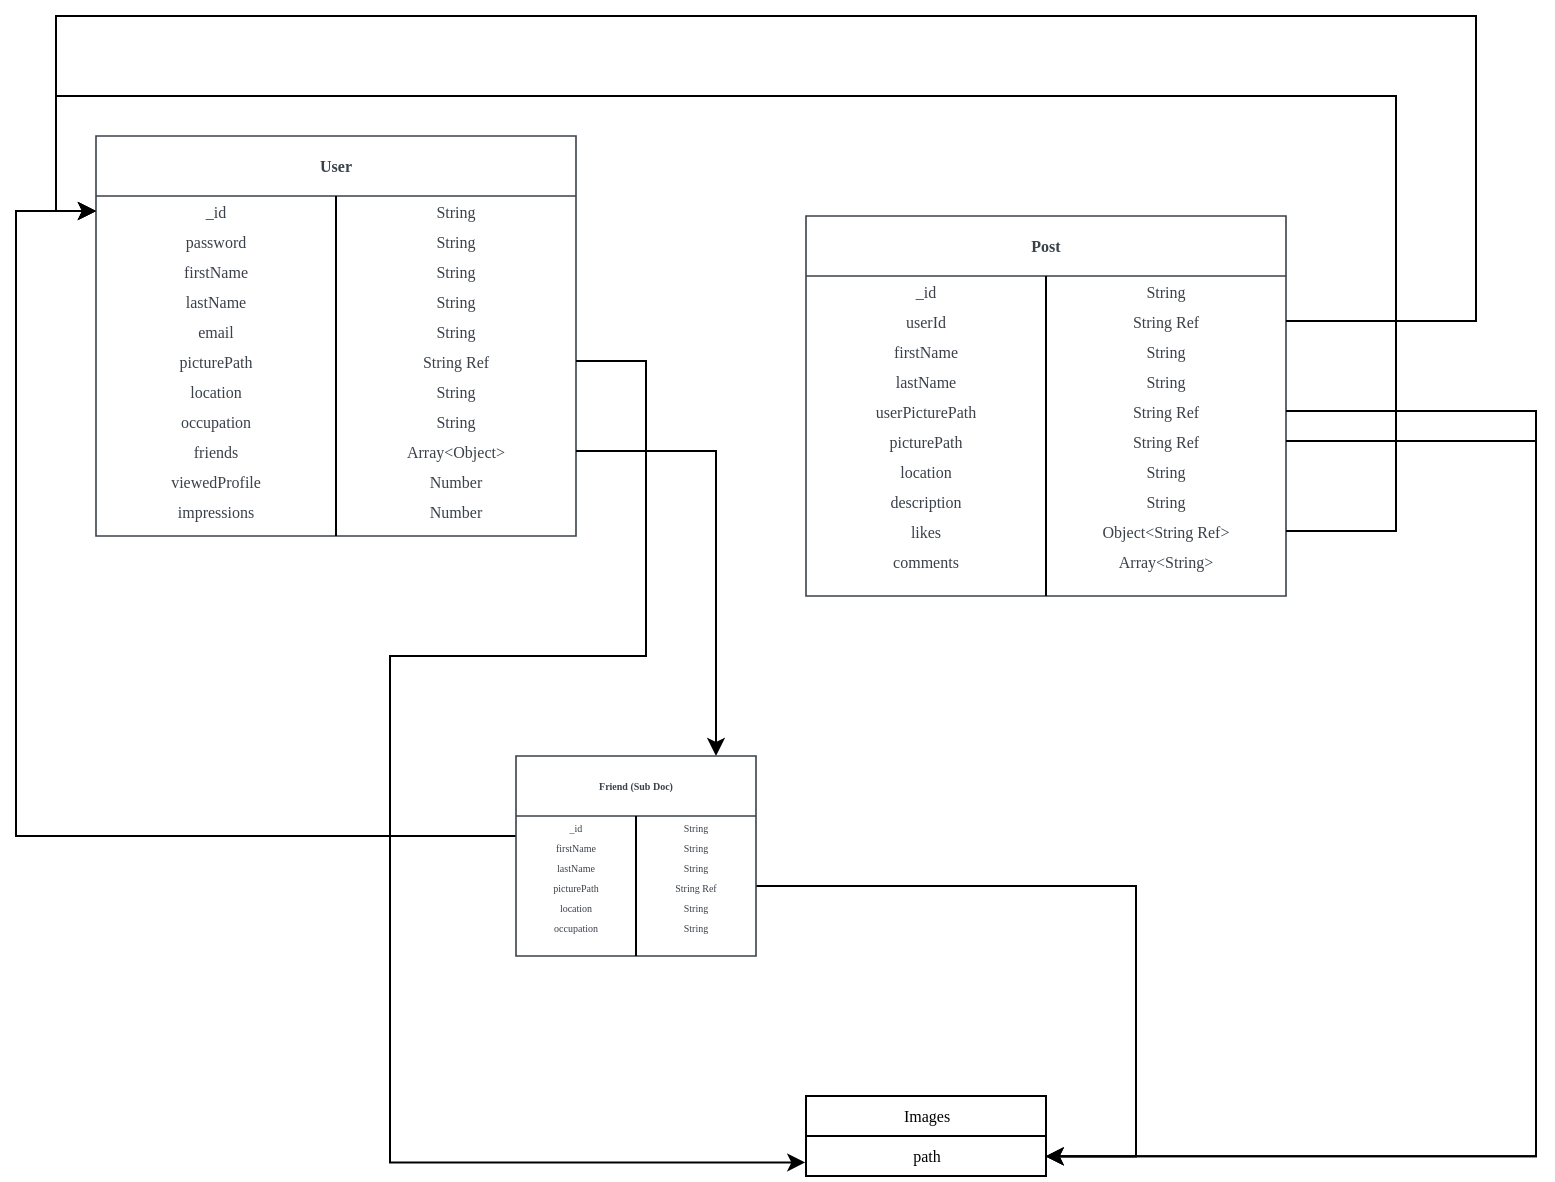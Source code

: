 <mxfile version="20.8.1" type="device"><diagram id="Fgi3SfvlSWUpCo6O0-Mm" name="Page-1"><mxGraphModel dx="535" dy="730" grid="0" gridSize="10" guides="1" tooltips="1" connect="1" arrows="1" fold="1" page="1" pageScale="1" pageWidth="850" pageHeight="1100" math="0" shadow="0"><root><mxCell id="0"/><mxCell id="1" parent="0"/><mxCell id="VmmBYvkrwj5a7X3baPyu-1" value="" style="fillColor=none;strokeColor=none;pointerEvents=0;fontStyle=0;html=1;whiteSpace=wrap;container=1;collapsible=0;childLayout=stackLayout;resizeParent=1;dropTarget=0;fontSize=8;spacing=0;strokeOpacity=100;rounded=1;absoluteArcSize=1;arcSize=9;strokeWidth=0.8;fontFamily=DM Mono;" parent="1" vertex="1"><mxGeometry x="80" y="80" width="240" height="200" as="geometry"/></mxCell><mxCell id="VmmBYvkrwj5a7X3baPyu-2" value="User" style="swimlane;html=1;whiteSpace=wrap;connectable=0;startSize=30;dropTarget=0;rounded=0;spacing=0;strokeColor=#3a414a;strokeOpacity=100;strokeWidth=0.8;container=1;pointerEvents=0;collapsible=0;recursiveResize=0;fontSize=8;fontColor=#3a414a;fontStyle=1;fontFamily=DM Mono;" parent="VmmBYvkrwj5a7X3baPyu-1" vertex="1"><mxGeometry width="240" height="200" as="geometry"/></mxCell><mxCell id="VmmBYvkrwj5a7X3baPyu-3" value="" style="fillColor=none;strokeColor=none;pointerEvents=0;fontStyle=0;html=1;whiteSpace=wrap;container=1;collapsible=0;childLayout=stackLayout;resizeParent=1;dropTarget=0;fontSize=8;spacing=0;strokeOpacity=100;rounded=1;absoluteArcSize=1;arcSize=9;strokeWidth=0.8;fontFamily=DM Mono;" parent="1" vertex="1"><mxGeometry x="435" y="120" width="240" height="190" as="geometry"/></mxCell><mxCell id="VmmBYvkrwj5a7X3baPyu-4" value="Post" style="swimlane;html=1;whiteSpace=wrap;connectable=0;startSize=30;dropTarget=0;rounded=0;spacing=0;strokeColor=#3a414a;strokeOpacity=100;strokeWidth=0.8;container=1;pointerEvents=0;collapsible=0;recursiveResize=0;fontSize=8;fontColor=#3a414a;fontStyle=1;fontFamily=DM Mono;" parent="VmmBYvkrwj5a7X3baPyu-3" vertex="1"><mxGeometry width="240" height="190" as="geometry"/></mxCell><UserObject label="_id" lucidchartObjectId="V2ZkhicDFbft" id="VmmBYvkrwj5a7X3baPyu-9"><mxCell style="html=1;overflow=block;blockSpacing=1;whiteSpace=wrap;fontSize=8;fontFamily=DM Mono;fontColor=#3a414a;spacing=3.8;strokeOpacity=0;fillOpacity=0;rounded=1;absoluteArcSize=1;arcSize=9;fillColor=#ffffff;strokeWidth=0.8;" parent="1" vertex="1"><mxGeometry x="80" y="110" width="120" height="15" as="geometry"/></mxCell></UserObject><UserObject label="password" lucidchartObjectId="r4ZkYzF23_9Y" id="VmmBYvkrwj5a7X3baPyu-10"><mxCell style="html=1;overflow=block;blockSpacing=1;whiteSpace=wrap;fontSize=8;fontFamily=DM Mono;fontColor=#3a414a;spacing=3.8;strokeOpacity=0;fillOpacity=0;rounded=1;absoluteArcSize=1;arcSize=9;fillColor=#ffffff;strokeWidth=0.8;" parent="1" vertex="1"><mxGeometry x="80" y="125" width="120" height="15" as="geometry"/></mxCell></UserObject><UserObject label="firstName" lucidchartObjectId="s4ZkXGIggOOo" id="VmmBYvkrwj5a7X3baPyu-11"><mxCell style="html=1;overflow=block;blockSpacing=1;whiteSpace=wrap;fontSize=8;fontFamily=DM Mono;fontColor=#3a414a;spacing=3.8;strokeOpacity=0;fillOpacity=0;rounded=1;absoluteArcSize=1;arcSize=9;fillColor=#ffffff;strokeWidth=0.8;" parent="1" vertex="1"><mxGeometry x="80" y="140" width="120" height="15" as="geometry"/></mxCell></UserObject><UserObject label="lastName" lucidchartObjectId="s4ZkJ2DsVOHQ" id="VmmBYvkrwj5a7X3baPyu-12"><mxCell style="html=1;overflow=block;blockSpacing=1;whiteSpace=wrap;fontSize=8;fontFamily=DM Mono;fontColor=#3a414a;spacing=3.8;strokeOpacity=0;fillOpacity=0;rounded=1;absoluteArcSize=1;arcSize=9;fillColor=#ffffff;strokeWidth=0.8;" parent="1" vertex="1"><mxGeometry x="80" y="155" width="120" height="15" as="geometry"/></mxCell></UserObject><UserObject label="email" lucidchartObjectId="e5ZkoyA.qWCl" id="VmmBYvkrwj5a7X3baPyu-13"><mxCell style="html=1;overflow=block;blockSpacing=1;whiteSpace=wrap;fontSize=8;fontFamily=DM Mono;fontColor=#3a414a;spacing=3.8;strokeOpacity=0;fillOpacity=0;rounded=1;absoluteArcSize=1;arcSize=9;fillColor=#ffffff;strokeWidth=0.8;" parent="1" vertex="1"><mxGeometry x="80" y="170" width="120" height="15" as="geometry"/></mxCell></UserObject><UserObject label="picturePath" lucidchartObjectId="f5ZkaM9miDuX" id="VmmBYvkrwj5a7X3baPyu-14"><mxCell style="html=1;overflow=block;blockSpacing=1;whiteSpace=wrap;fontSize=8;fontFamily=DM Mono;fontColor=#3a414a;spacing=3.8;strokeOpacity=0;fillOpacity=0;rounded=1;absoluteArcSize=1;arcSize=9;fillColor=#ffffff;strokeWidth=0.8;" parent="1" vertex="1"><mxGeometry x="80" y="185" width="120" height="15" as="geometry"/></mxCell></UserObject><UserObject label="occupation" lucidchartObjectId="i5ZkkRFxevMD" id="VmmBYvkrwj5a7X3baPyu-15"><mxCell style="html=1;overflow=block;blockSpacing=1;whiteSpace=wrap;fontSize=8;fontFamily=DM Mono;fontColor=#3a414a;spacing=3.8;strokeOpacity=0;fillOpacity=0;rounded=1;absoluteArcSize=1;arcSize=9;fillColor=#ffffff;strokeWidth=0.8;" parent="1" vertex="1"><mxGeometry x="80" y="215" width="120" height="15" as="geometry"/></mxCell></UserObject><UserObject label="friends" lucidchartObjectId="i5Zk_z2~M1-7" id="VmmBYvkrwj5a7X3baPyu-16"><mxCell style="html=1;overflow=block;blockSpacing=1;whiteSpace=wrap;fontSize=8;fontFamily=DM Mono;fontColor=#3a414a;spacing=3.8;strokeOpacity=0;fillOpacity=0;rounded=1;absoluteArcSize=1;arcSize=9;fillColor=#ffffff;strokeWidth=0.8;" parent="1" vertex="1"><mxGeometry x="80" y="230" width="120" height="15" as="geometry"/></mxCell></UserObject><UserObject label="viewedProfile" lucidchartObjectId="i5ZkWScBqx~-" id="VmmBYvkrwj5a7X3baPyu-17"><mxCell style="html=1;overflow=block;blockSpacing=1;whiteSpace=wrap;fontSize=8;fontFamily=DM Mono;fontColor=#3a414a;spacing=3.8;strokeOpacity=0;fillOpacity=0;rounded=1;absoluteArcSize=1;arcSize=9;fillColor=#ffffff;strokeWidth=0.8;" parent="1" vertex="1"><mxGeometry x="80" y="245" width="120" height="15" as="geometry"/></mxCell></UserObject><UserObject label="impressions" lucidchartObjectId="j5ZkHOs7y5lj" id="VmmBYvkrwj5a7X3baPyu-18"><mxCell style="html=1;overflow=block;blockSpacing=1;whiteSpace=wrap;fontSize=8;fontFamily=DM Mono;fontColor=#3a414a;spacing=3.8;strokeOpacity=0;fillOpacity=0;rounded=1;absoluteArcSize=1;arcSize=9;fillColor=#ffffff;strokeWidth=0.8;" parent="1" vertex="1"><mxGeometry x="80" y="260" width="120" height="15" as="geometry"/></mxCell></UserObject><UserObject label="location" lucidchartObjectId="y6ZkX9WYjP5g" id="VmmBYvkrwj5a7X3baPyu-19"><mxCell style="html=1;overflow=block;blockSpacing=1;whiteSpace=wrap;fontSize=8;fontFamily=DM Mono;fontColor=#3a414a;spacing=3.8;strokeOpacity=0;fillOpacity=0;rounded=1;absoluteArcSize=1;arcSize=9;fillColor=#ffffff;strokeWidth=0.8;" parent="1" vertex="1"><mxGeometry x="80" y="200" width="120" height="15" as="geometry"/></mxCell></UserObject><UserObject label="String" lucidchartObjectId="f8Zk~UUUzPP4" id="VmmBYvkrwj5a7X3baPyu-20"><mxCell style="html=1;overflow=block;blockSpacing=1;whiteSpace=wrap;fontSize=8;fontFamily=DM Mono;fontColor=#3a414a;spacing=3.8;strokeOpacity=0;fillOpacity=0;rounded=1;absoluteArcSize=1;arcSize=9;fillColor=#ffffff;strokeWidth=0.8;" parent="1" vertex="1"><mxGeometry x="200" y="110" width="120" height="15" as="geometry"/></mxCell></UserObject><UserObject label="String" lucidchartObjectId="m8ZknL3ftqFm" id="VmmBYvkrwj5a7X3baPyu-21"><mxCell style="html=1;overflow=block;blockSpacing=1;whiteSpace=wrap;fontSize=8;fontFamily=DM Mono;fontColor=#3a414a;spacing=3.8;strokeOpacity=0;fillOpacity=0;rounded=1;absoluteArcSize=1;arcSize=9;fillColor=#ffffff;strokeWidth=0.8;" parent="1" vertex="1"><mxGeometry x="200" y="125" width="120" height="15" as="geometry"/></mxCell></UserObject><UserObject label="String" lucidchartObjectId="m8ZknIZWw_H." id="VmmBYvkrwj5a7X3baPyu-22"><mxCell style="html=1;overflow=block;blockSpacing=1;whiteSpace=wrap;fontSize=8;fontFamily=DM Mono;fontColor=#3a414a;spacing=3.8;strokeOpacity=0;fillOpacity=0;rounded=1;absoluteArcSize=1;arcSize=9;fillColor=#ffffff;strokeWidth=0.8;" parent="1" vertex="1"><mxGeometry x="200" y="140" width="120" height="15" as="geometry"/></mxCell></UserObject><UserObject label="String" lucidchartObjectId="m8ZkPkhSwlxl" id="VmmBYvkrwj5a7X3baPyu-23"><mxCell style="html=1;overflow=block;blockSpacing=1;whiteSpace=wrap;fontSize=8;fontFamily=DM Mono;fontColor=#3a414a;spacing=3.8;strokeOpacity=0;fillOpacity=0;rounded=1;absoluteArcSize=1;arcSize=9;fillColor=#ffffff;strokeWidth=0.8;" parent="1" vertex="1"><mxGeometry x="200" y="155" width="120" height="15" as="geometry"/></mxCell></UserObject><UserObject label="String" lucidchartObjectId="n8ZkyoBB1Mj5" id="VmmBYvkrwj5a7X3baPyu-24"><mxCell style="html=1;overflow=block;blockSpacing=1;whiteSpace=wrap;fontSize=8;fontFamily=DM Mono;fontColor=#3a414a;spacing=3.8;strokeOpacity=0;fillOpacity=0;rounded=1;absoluteArcSize=1;arcSize=9;fillColor=#ffffff;strokeWidth=0.8;" parent="1" vertex="1"><mxGeometry x="200" y="170" width="120" height="15" as="geometry"/></mxCell></UserObject><mxCell id="YatpBzQTYiP6Gx28PcfY-1" style="edgeStyle=orthogonalEdgeStyle;rounded=0;orthogonalLoop=1;jettySize=auto;html=1;entryX=-0.003;entryY=0.661;entryDx=0;entryDy=0;entryPerimeter=0;" edge="1" parent="1" source="VmmBYvkrwj5a7X3baPyu-25" target="VmmBYvkrwj5a7X3baPyu-77"><mxGeometry relative="1" as="geometry"><Array as="points"><mxPoint x="355" y="193"/><mxPoint x="355" y="340"/><mxPoint x="227" y="340"/><mxPoint x="227" y="593"/></Array></mxGeometry></mxCell><UserObject label="String Ref" lucidchartObjectId="p8Zk88br6zSf" id="VmmBYvkrwj5a7X3baPyu-25"><mxCell style="html=1;overflow=block;blockSpacing=1;whiteSpace=wrap;fontSize=8;fontFamily=DM Mono;fontColor=#3a414a;spacing=3.8;strokeOpacity=0;fillOpacity=0;rounded=1;absoluteArcSize=1;arcSize=9;fillColor=#ffffff;strokeWidth=0.8;" parent="1" vertex="1"><mxGeometry x="200" y="185" width="120" height="15" as="geometry"/></mxCell></UserObject><UserObject label="String" lucidchartObjectId="x8Zk1vmsVt1K" id="VmmBYvkrwj5a7X3baPyu-26"><mxCell style="html=1;overflow=block;blockSpacing=1;whiteSpace=wrap;fontSize=8;fontFamily=DM Mono;fontColor=#3a414a;spacing=3.8;strokeOpacity=0;fillOpacity=0;rounded=1;absoluteArcSize=1;arcSize=9;fillColor=#ffffff;strokeWidth=0.8;" parent="1" vertex="1"><mxGeometry x="200" y="200" width="120" height="15" as="geometry"/></mxCell></UserObject><UserObject label="String" lucidchartObjectId="y8ZkAQKtLNk9" id="VmmBYvkrwj5a7X3baPyu-27"><mxCell style="html=1;overflow=block;blockSpacing=1;whiteSpace=wrap;fontSize=8;fontFamily=DM Mono;fontColor=#3a414a;spacing=3.8;strokeOpacity=0;fillOpacity=0;rounded=1;absoluteArcSize=1;arcSize=9;fillColor=#ffffff;strokeWidth=0.8;" parent="1" vertex="1"><mxGeometry x="200" y="215" width="120" height="15" as="geometry"/></mxCell></UserObject><mxCell id="VmmBYvkrwj5a7X3baPyu-85" style="edgeStyle=orthogonalEdgeStyle;rounded=0;orthogonalLoop=1;jettySize=auto;html=1;fontFamily=DM Mono;fontSize=8;" parent="1" source="VmmBYvkrwj5a7X3baPyu-28" edge="1"><mxGeometry relative="1" as="geometry"><mxPoint x="390" y="390" as="targetPoint"/><Array as="points"><mxPoint x="390" y="238"/><mxPoint x="390" y="390"/></Array></mxGeometry></mxCell><UserObject label="Array&amp;lt;Object&amp;gt;" lucidchartObjectId="C8ZkOJ2fwGew" id="VmmBYvkrwj5a7X3baPyu-28"><mxCell style="html=1;overflow=block;blockSpacing=1;whiteSpace=wrap;fontSize=8;fontFamily=DM Mono;fontColor=#3a414a;spacing=3.8;strokeOpacity=0;fillOpacity=0;rounded=1;absoluteArcSize=1;arcSize=9;fillColor=#ffffff;strokeWidth=0.8;" parent="1" vertex="1"><mxGeometry x="200" y="230" width="120" height="15" as="geometry"/></mxCell></UserObject><UserObject label="Number" lucidchartObjectId="L8Zk8vGrRbep" id="VmmBYvkrwj5a7X3baPyu-29"><mxCell style="html=1;overflow=block;blockSpacing=1;whiteSpace=wrap;fontSize=8;fontFamily=DM Mono;fontColor=#3a414a;spacing=3.8;strokeOpacity=0;fillOpacity=0;rounded=1;absoluteArcSize=1;arcSize=9;fillColor=#ffffff;strokeWidth=0.8;" parent="1" vertex="1"><mxGeometry x="200" y="245" width="120" height="15" as="geometry"/></mxCell></UserObject><UserObject label="Number" lucidchartObjectId="N8ZkOjWaaQdH" id="VmmBYvkrwj5a7X3baPyu-30"><mxCell style="html=1;overflow=block;blockSpacing=1;whiteSpace=wrap;fontSize=8;fontFamily=DM Mono;fontColor=#3a414a;spacing=3.8;strokeOpacity=0;fillOpacity=0;rounded=1;absoluteArcSize=1;arcSize=9;fillColor=#ffffff;strokeWidth=0.8;" parent="1" vertex="1"><mxGeometry x="200" y="260" width="120" height="15" as="geometry"/></mxCell></UserObject><UserObject label="_id" lucidchartObjectId="_9ZkN1saBAgQ" id="VmmBYvkrwj5a7X3baPyu-32"><mxCell style="html=1;overflow=block;blockSpacing=1;whiteSpace=wrap;fontSize=8;fontFamily=DM Mono;fontColor=#3a414a;spacing=3.8;strokeOpacity=0;fillOpacity=0;rounded=1;absoluteArcSize=1;arcSize=9;fillColor=#ffffff;strokeWidth=0.8;" parent="1" vertex="1"><mxGeometry x="435" y="150" width="120" height="15" as="geometry"/></mxCell></UserObject><UserObject label="userId" lucidchartObjectId="_9Zk3p2dYevh" id="VmmBYvkrwj5a7X3baPyu-33"><mxCell style="html=1;overflow=block;blockSpacing=1;whiteSpace=wrap;fontSize=8;fontFamily=DM Mono;fontColor=#3a414a;spacing=3.8;strokeOpacity=0;fillOpacity=0;rounded=1;absoluteArcSize=1;arcSize=9;fillColor=#ffffff;strokeWidth=0.8;" parent="1" vertex="1"><mxGeometry x="435" y="165" width="120" height="15" as="geometry"/></mxCell></UserObject><UserObject label="firstName" lucidchartObjectId="_9Zktw0KCZzs" id="VmmBYvkrwj5a7X3baPyu-34"><mxCell style="html=1;overflow=block;blockSpacing=1;whiteSpace=wrap;fontSize=8;fontFamily=DM Mono;fontColor=#3a414a;spacing=3.8;strokeOpacity=0;fillOpacity=0;rounded=1;absoluteArcSize=1;arcSize=9;fillColor=#ffffff;strokeWidth=0.8;" parent="1" vertex="1"><mxGeometry x="435" y="180" width="120" height="15" as="geometry"/></mxCell></UserObject><UserObject label="lastName" lucidchartObjectId="_9Zkq_kNdlG0" id="VmmBYvkrwj5a7X3baPyu-35"><mxCell style="html=1;overflow=block;blockSpacing=1;whiteSpace=wrap;fontSize=8;fontFamily=DM Mono;fontColor=#3a414a;spacing=3.8;strokeOpacity=0;fillOpacity=0;rounded=1;absoluteArcSize=1;arcSize=9;fillColor=#ffffff;strokeWidth=0.8;" parent="1" vertex="1"><mxGeometry x="435" y="195" width="120" height="15" as="geometry"/></mxCell></UserObject><UserObject label="userPicturePath" lucidchartObjectId="_9ZkwgB7lXWT" id="VmmBYvkrwj5a7X3baPyu-36"><mxCell style="html=1;overflow=block;blockSpacing=1;whiteSpace=wrap;fontSize=8;fontFamily=DM Mono;fontColor=#3a414a;spacing=3.8;strokeOpacity=0;fillOpacity=0;rounded=1;absoluteArcSize=1;arcSize=9;fillColor=#ffffff;strokeWidth=0.8;" parent="1" vertex="1"><mxGeometry x="435" y="210" width="120" height="15" as="geometry"/></mxCell></UserObject><UserObject label="picturePath" lucidchartObjectId="_9ZkCWmVMY0F" id="VmmBYvkrwj5a7X3baPyu-37"><mxCell style="html=1;overflow=block;blockSpacing=1;whiteSpace=wrap;fontSize=8;fontFamily=DM Mono;fontColor=#3a414a;spacing=3.8;strokeOpacity=0;fillOpacity=0;rounded=1;absoluteArcSize=1;arcSize=9;fillColor=#ffffff;strokeWidth=0.8;" parent="1" vertex="1"><mxGeometry x="435" y="225" width="120" height="15" as="geometry"/></mxCell></UserObject><UserObject label="description" lucidchartObjectId="_9ZkfHXQo_S~" id="VmmBYvkrwj5a7X3baPyu-38"><mxCell style="html=1;overflow=block;blockSpacing=1;whiteSpace=wrap;fontSize=8;fontFamily=DM Mono;fontColor=#3a414a;spacing=3.8;strokeOpacity=0;fillOpacity=0;rounded=1;absoluteArcSize=1;arcSize=9;fillColor=#ffffff;strokeWidth=0.8;" parent="1" vertex="1"><mxGeometry x="435" y="255" width="120" height="15" as="geometry"/></mxCell></UserObject><UserObject label="likes" lucidchartObjectId="_9Zk7hK7rInb" id="VmmBYvkrwj5a7X3baPyu-39"><mxCell style="html=1;overflow=block;blockSpacing=1;whiteSpace=wrap;fontSize=8;fontFamily=DM Mono;fontColor=#3a414a;spacing=3.8;strokeOpacity=0;fillOpacity=0;rounded=1;absoluteArcSize=1;arcSize=9;fillColor=#ffffff;strokeWidth=0.8;" parent="1" vertex="1"><mxGeometry x="435" y="270" width="120" height="15" as="geometry"/></mxCell></UserObject><UserObject label="comments" lucidchartObjectId="_9ZkKHS4KZZS" id="VmmBYvkrwj5a7X3baPyu-40"><mxCell style="html=1;overflow=block;blockSpacing=1;whiteSpace=wrap;fontSize=8;fontFamily=DM Mono;fontColor=#3a414a;spacing=3.8;strokeOpacity=0;fillOpacity=0;rounded=1;absoluteArcSize=1;arcSize=9;fillColor=#ffffff;strokeWidth=0.8;" parent="1" vertex="1"><mxGeometry x="435" y="285" width="120" height="15" as="geometry"/></mxCell></UserObject><UserObject label="location" lucidchartObjectId="_9ZktPMf0wP_" id="VmmBYvkrwj5a7X3baPyu-41"><mxCell style="html=1;overflow=block;blockSpacing=1;whiteSpace=wrap;fontSize=8;fontFamily=DM Mono;fontColor=#3a414a;spacing=3.8;strokeOpacity=0;fillOpacity=0;rounded=1;absoluteArcSize=1;arcSize=9;fillColor=#ffffff;strokeWidth=0.8;" parent="1" vertex="1"><mxGeometry x="435" y="240" width="120" height="15" as="geometry"/></mxCell></UserObject><UserObject label="String" lucidchartObjectId="_9ZkUhtBd-XS" id="VmmBYvkrwj5a7X3baPyu-42"><mxCell style="html=1;overflow=block;blockSpacing=1;whiteSpace=wrap;fontSize=8;fontFamily=DM Mono;fontColor=#3a414a;spacing=3.8;strokeOpacity=0;fillOpacity=0;rounded=1;absoluteArcSize=1;arcSize=9;fillColor=#ffffff;strokeWidth=0.8;" parent="1" vertex="1"><mxGeometry x="555" y="150" width="120" height="15" as="geometry"/></mxCell></UserObject><mxCell id="VmmBYvkrwj5a7X3baPyu-83" style="edgeStyle=orthogonalEdgeStyle;rounded=0;orthogonalLoop=1;jettySize=auto;html=1;fontFamily=DM Mono;fontSize=8;entryX=0;entryY=0.5;entryDx=0;entryDy=0;" parent="1" source="VmmBYvkrwj5a7X3baPyu-43" target="VmmBYvkrwj5a7X3baPyu-9" edge="1"><mxGeometry relative="1" as="geometry"><mxPoint x="80" y="110" as="targetPoint"/><Array as="points"><mxPoint x="770" y="173"/><mxPoint x="770" y="20"/><mxPoint x="60" y="20"/><mxPoint x="60" y="118"/></Array></mxGeometry></mxCell><UserObject label="String Ref" lucidchartObjectId="_9ZkVOCcUpEZ" id="VmmBYvkrwj5a7X3baPyu-43"><mxCell style="html=1;overflow=block;blockSpacing=1;whiteSpace=wrap;fontSize=8;fontFamily=DM Mono;fontColor=#3a414a;spacing=3.8;strokeOpacity=0;fillOpacity=0;rounded=1;absoluteArcSize=1;arcSize=9;fillColor=#ffffff;strokeWidth=0.8;" parent="1" vertex="1"><mxGeometry x="555" y="165" width="120" height="15" as="geometry"/></mxCell></UserObject><UserObject label="String" lucidchartObjectId="_9Zk48Y4YohT" id="VmmBYvkrwj5a7X3baPyu-44"><mxCell style="html=1;overflow=block;blockSpacing=1;whiteSpace=wrap;fontSize=8;fontFamily=DM Mono;fontColor=#3a414a;spacing=3.8;strokeOpacity=0;fillOpacity=0;rounded=1;absoluteArcSize=1;arcSize=9;fillColor=#ffffff;strokeWidth=0.8;" parent="1" vertex="1"><mxGeometry x="555" y="180" width="120" height="15" as="geometry"/></mxCell></UserObject><UserObject label="String" lucidchartObjectId="_9ZkkY5FHk15" id="VmmBYvkrwj5a7X3baPyu-45"><mxCell style="html=1;overflow=block;blockSpacing=1;whiteSpace=wrap;fontSize=8;fontFamily=DM Mono;fontColor=#3a414a;spacing=3.8;strokeOpacity=0;fillOpacity=0;rounded=1;absoluteArcSize=1;arcSize=9;fillColor=#ffffff;strokeWidth=0.8;" parent="1" vertex="1"><mxGeometry x="555" y="195" width="120" height="15" as="geometry"/></mxCell></UserObject><mxCell id="VmmBYvkrwj5a7X3baPyu-80" style="edgeStyle=orthogonalEdgeStyle;rounded=0;orthogonalLoop=1;jettySize=auto;html=1;fontFamily=DM Mono;fontSize=8;entryX=0.998;entryY=0.507;entryDx=0;entryDy=0;entryPerimeter=0;" parent="1" source="VmmBYvkrwj5a7X3baPyu-46" target="VmmBYvkrwj5a7X3baPyu-77" edge="1"><mxGeometry relative="1" as="geometry"><mxPoint x="510" y="590" as="targetPoint"/><Array as="points"><mxPoint x="800" y="218"/><mxPoint x="800" y="590"/></Array></mxGeometry></mxCell><UserObject label="String Ref" lucidchartObjectId="_9ZkHFq_xfAb" id="VmmBYvkrwj5a7X3baPyu-46"><mxCell style="html=1;overflow=block;blockSpacing=1;whiteSpace=wrap;fontSize=8;fontFamily=DM Mono;fontColor=#3a414a;spacing=3.8;strokeOpacity=0;fillOpacity=0;rounded=1;absoluteArcSize=1;arcSize=9;fillColor=#ffffff;strokeWidth=0.8;" parent="1" vertex="1"><mxGeometry x="555" y="210" width="120" height="15" as="geometry"/></mxCell></UserObject><mxCell id="VmmBYvkrwj5a7X3baPyu-79" style="edgeStyle=orthogonalEdgeStyle;rounded=0;orthogonalLoop=1;jettySize=auto;html=1;entryX=0.998;entryY=0.507;entryDx=0;entryDy=0;entryPerimeter=0;fontFamily=DM Mono;fontSize=8;" parent="1" source="VmmBYvkrwj5a7X3baPyu-47" target="VmmBYvkrwj5a7X3baPyu-77" edge="1"><mxGeometry relative="1" as="geometry"><Array as="points"><mxPoint x="800" y="233"/><mxPoint x="800" y="590"/></Array></mxGeometry></mxCell><UserObject label="String Ref" lucidchartObjectId="_9Zk3XdZGbZo" id="VmmBYvkrwj5a7X3baPyu-47"><mxCell style="html=1;overflow=block;blockSpacing=1;whiteSpace=wrap;fontSize=8;fontFamily=DM Mono;fontColor=#3a414a;spacing=3.8;strokeOpacity=0;fillOpacity=0;rounded=1;absoluteArcSize=1;arcSize=9;fillColor=#ffffff;strokeWidth=0.8;" parent="1" vertex="1"><mxGeometry x="555" y="225" width="120" height="15" as="geometry"/></mxCell></UserObject><UserObject label="String" lucidchartObjectId="_9ZkHjeXj_J." id="VmmBYvkrwj5a7X3baPyu-48"><mxCell style="html=1;overflow=block;blockSpacing=1;whiteSpace=wrap;fontSize=8;fontFamily=DM Mono;fontColor=#3a414a;spacing=3.8;strokeOpacity=0;fillOpacity=0;rounded=1;absoluteArcSize=1;arcSize=9;fillColor=#ffffff;strokeWidth=0.8;" parent="1" vertex="1"><mxGeometry x="555" y="240" width="120" height="15" as="geometry"/></mxCell></UserObject><UserObject label="String" lucidchartObjectId="_9Zk5RWfG.q2" id="VmmBYvkrwj5a7X3baPyu-49"><mxCell style="html=1;overflow=block;blockSpacing=1;whiteSpace=wrap;fontSize=8;fontFamily=DM Mono;fontColor=#3a414a;spacing=3.8;strokeOpacity=0;fillOpacity=0;rounded=1;absoluteArcSize=1;arcSize=9;fillColor=#ffffff;strokeWidth=0.8;" parent="1" vertex="1"><mxGeometry x="555" y="255" width="120" height="15" as="geometry"/></mxCell></UserObject><mxCell id="VmmBYvkrwj5a7X3baPyu-84" style="edgeStyle=orthogonalEdgeStyle;rounded=0;orthogonalLoop=1;jettySize=auto;html=1;entryX=0;entryY=0.5;entryDx=0;entryDy=0;fontFamily=DM Mono;fontSize=8;" parent="1" source="VmmBYvkrwj5a7X3baPyu-50" target="VmmBYvkrwj5a7X3baPyu-9" edge="1"><mxGeometry relative="1" as="geometry"><Array as="points"><mxPoint x="730" y="278"/><mxPoint x="730" y="60"/><mxPoint x="60" y="60"/><mxPoint x="60" y="118"/></Array></mxGeometry></mxCell><UserObject label="Object&amp;lt;String Ref&amp;gt;" lucidchartObjectId="_9ZkG.AxvGpB" id="VmmBYvkrwj5a7X3baPyu-50"><mxCell style="html=1;overflow=block;blockSpacing=1;whiteSpace=wrap;fontSize=8;fontFamily=DM Mono;fontColor=#3a414a;spacing=3.8;strokeOpacity=0;fillOpacity=0;rounded=1;absoluteArcSize=1;arcSize=9;fillColor=#ffffff;strokeWidth=0.8;" parent="1" vertex="1"><mxGeometry x="555" y="270" width="120" height="15" as="geometry"/></mxCell></UserObject><UserObject label="Array&amp;lt;String&amp;gt;" lucidchartObjectId="_9ZkeD46no63" id="VmmBYvkrwj5a7X3baPyu-51"><mxCell style="html=1;overflow=block;blockSpacing=1;whiteSpace=wrap;fontSize=8;fontFamily=DM Mono;fontColor=#3a414a;spacing=3.8;strokeOpacity=0;fillOpacity=0;rounded=1;absoluteArcSize=1;arcSize=9;fillColor=#ffffff;strokeWidth=0.8;" parent="1" vertex="1"><mxGeometry x="555" y="285" width="120" height="15" as="geometry"/></mxCell></UserObject><mxCell id="VmmBYvkrwj5a7X3baPyu-82" style="edgeStyle=orthogonalEdgeStyle;rounded=0;orthogonalLoop=1;jettySize=auto;html=1;entryX=0;entryY=0.5;entryDx=0;entryDy=0;fontFamily=DM Mono;fontSize=8;" parent="1" source="VmmBYvkrwj5a7X3baPyu-53" target="VmmBYvkrwj5a7X3baPyu-9" edge="1"><mxGeometry relative="1" as="geometry"><Array as="points"><mxPoint x="40" y="430"/><mxPoint x="40" y="118"/></Array></mxGeometry></mxCell><UserObject label="_id" lucidchartObjectId="T~Zk8VyMWdBd" id="VmmBYvkrwj5a7X3baPyu-53"><mxCell style="html=1;overflow=block;blockSpacing=1;whiteSpace=wrap;fontSize=5;fontFamily=DM Mono;fontColor=#3a414a;spacing=3.8;strokeOpacity=0;fillOpacity=0;rounded=1;absoluteArcSize=1;arcSize=9;fillColor=#ffffff;strokeWidth=0.8;" parent="1" vertex="1"><mxGeometry x="290" y="420" width="60" height="10" as="geometry"/></mxCell></UserObject><UserObject label="firstName" lucidchartObjectId="T~ZkqPPaENA_" id="VmmBYvkrwj5a7X3baPyu-54"><mxCell style="html=1;overflow=block;blockSpacing=1;whiteSpace=wrap;fontSize=5;fontFamily=DM Mono;fontColor=#3a414a;spacing=3.8;strokeOpacity=0;fillOpacity=0;rounded=1;absoluteArcSize=1;arcSize=9;fillColor=#ffffff;strokeWidth=0.8;" parent="1" vertex="1"><mxGeometry x="290" y="430" width="60" height="10" as="geometry"/></mxCell></UserObject><UserObject label="lastName" lucidchartObjectId="T~Zkfqys70VH" id="VmmBYvkrwj5a7X3baPyu-55"><mxCell style="html=1;overflow=block;blockSpacing=1;whiteSpace=wrap;fontSize=5;fontFamily=DM Mono;fontColor=#3a414a;spacing=3.8;strokeOpacity=0;fillOpacity=0;rounded=1;absoluteArcSize=1;arcSize=9;fillColor=#ffffff;strokeWidth=0.8;" parent="1" vertex="1"><mxGeometry x="290" y="440" width="60" height="10" as="geometry"/></mxCell></UserObject><UserObject label="picturePath" lucidchartObjectId="T~Zk6IKc~KRt" id="VmmBYvkrwj5a7X3baPyu-56"><mxCell style="html=1;overflow=block;blockSpacing=1;whiteSpace=wrap;fontSize=5;fontFamily=DM Mono;fontColor=#3a414a;spacing=3.8;strokeOpacity=0;fillOpacity=0;rounded=1;absoluteArcSize=1;arcSize=9;fillColor=#ffffff;strokeWidth=0.8;" parent="1" vertex="1"><mxGeometry x="290" y="450" width="60" height="10" as="geometry"/></mxCell></UserObject><UserObject label="location" lucidchartObjectId="3a0ks1Qc_8as" id="VmmBYvkrwj5a7X3baPyu-58"><mxCell style="html=1;overflow=block;blockSpacing=1;whiteSpace=wrap;fontSize=5;fontFamily=DM Mono;fontColor=#3a414a;spacing=3.8;strokeOpacity=0;fillOpacity=0;rounded=1;absoluteArcSize=1;arcSize=9;fillColor=#ffffff;strokeWidth=0.8;" parent="1" vertex="1"><mxGeometry x="290" y="460" width="60" height="10" as="geometry"/></mxCell></UserObject><UserObject label="occupation" lucidchartObjectId="8a0k7NDhrTo1" id="VmmBYvkrwj5a7X3baPyu-59"><mxCell style="html=1;overflow=block;blockSpacing=1;whiteSpace=wrap;fontSize=5;fontFamily=DM Mono;fontColor=#3a414a;spacing=3.8;strokeOpacity=0;fillOpacity=0;rounded=1;absoluteArcSize=1;arcSize=9;fillColor=#ffffff;strokeWidth=0.8;" parent="1" vertex="1"><mxGeometry x="290" y="470" width="60" height="10" as="geometry"/></mxCell></UserObject><UserObject label="String" lucidchartObjectId="Bb0kAW3LlRYV" id="VmmBYvkrwj5a7X3baPyu-60"><mxCell style="html=1;overflow=block;blockSpacing=1;whiteSpace=wrap;fontSize=5;fontFamily=DM Mono;fontColor=#3a414a;spacing=3.8;strokeOpacity=0;fillOpacity=0;rounded=1;absoluteArcSize=1;arcSize=9;fillColor=#ffffff;strokeWidth=0.8;align=center;verticalAlign=middle;labelPosition=center;verticalLabelPosition=middle;" parent="1" vertex="1"><mxGeometry x="350" y="420" width="60" height="10" as="geometry"/></mxCell></UserObject><UserObject label="String" lucidchartObjectId="Jb0kOUHAD7et" id="VmmBYvkrwj5a7X3baPyu-61"><mxCell style="html=1;overflow=block;blockSpacing=1;whiteSpace=wrap;fontSize=5;fontFamily=DM Mono;fontColor=#3a414a;spacing=3.8;strokeOpacity=0;fillOpacity=0;rounded=1;absoluteArcSize=1;arcSize=9;fillColor=#ffffff;strokeWidth=0.8;" parent="1" vertex="1"><mxGeometry x="350" y="430" width="60" height="10" as="geometry"/></mxCell></UserObject><UserObject label="String" lucidchartObjectId="Mb0kp_.1795k" id="VmmBYvkrwj5a7X3baPyu-62"><mxCell style="html=1;overflow=block;blockSpacing=1;whiteSpace=wrap;fontSize=5;fontFamily=DM Mono;fontColor=#3a414a;spacing=3.8;strokeOpacity=0;fillOpacity=0;rounded=1;absoluteArcSize=1;arcSize=9;fillColor=#ffffff;strokeWidth=0.8;" parent="1" vertex="1"><mxGeometry x="350" y="440" width="60" height="10" as="geometry"/></mxCell></UserObject><mxCell id="VmmBYvkrwj5a7X3baPyu-94" style="edgeStyle=orthogonalEdgeStyle;rounded=0;orthogonalLoop=1;jettySize=auto;html=1;fontFamily=DM Mono;fontSize=5;entryX=0.999;entryY=0.51;entryDx=0;entryDy=0;entryPerimeter=0;" parent="1" source="VmmBYvkrwj5a7X3baPyu-63" target="VmmBYvkrwj5a7X3baPyu-77" edge="1"><mxGeometry relative="1" as="geometry"><mxPoint x="580" y="590" as="targetPoint"/><Array as="points"><mxPoint x="600" y="455"/><mxPoint x="600" y="590"/></Array></mxGeometry></mxCell><UserObject label="String Ref" lucidchartObjectId="Nb0kHGlCGFH6" id="VmmBYvkrwj5a7X3baPyu-63"><mxCell style="html=1;overflow=block;blockSpacing=1;whiteSpace=wrap;fontSize=5;fontFamily=DM Mono;fontColor=#3a414a;spacing=3.8;strokeOpacity=0;fillOpacity=0;rounded=1;absoluteArcSize=1;arcSize=9;fillColor=#ffffff;strokeWidth=0.8;" parent="1" vertex="1"><mxGeometry x="350" y="450" width="60" height="10" as="geometry"/></mxCell></UserObject><UserObject label="String" lucidchartObjectId="Mb0kp_.1795k" id="VmmBYvkrwj5a7X3baPyu-64"><mxCell style="html=1;overflow=block;blockSpacing=1;whiteSpace=wrap;fontSize=5;fontFamily=DM Mono;fontColor=#3a414a;spacing=3.8;strokeOpacity=0;fillOpacity=0;rounded=1;absoluteArcSize=1;arcSize=9;fillColor=#ffffff;strokeWidth=0.8;" parent="1" vertex="1"><mxGeometry x="350" y="460" width="60" height="10" as="geometry"/></mxCell></UserObject><UserObject label="String" lucidchartObjectId="Mb0kp_.1795k" id="VmmBYvkrwj5a7X3baPyu-68"><mxCell style="html=1;overflow=block;blockSpacing=1;whiteSpace=wrap;fontSize=5;fontFamily=DM Mono;fontColor=#3a414a;spacing=3.8;strokeOpacity=0;fillOpacity=0;rounded=1;absoluteArcSize=1;arcSize=9;fillColor=#ffffff;strokeWidth=0.8;" parent="1" vertex="1"><mxGeometry x="350" y="470" width="60" height="10" as="geometry"/></mxCell></UserObject><mxCell id="VmmBYvkrwj5a7X3baPyu-73" value="" style="endArrow=none;html=1;rounded=0;entryX=0;entryY=0;entryDx=0;entryDy=0;fontFamily=DM Mono;fontSize=8;" parent="1" target="VmmBYvkrwj5a7X3baPyu-20" edge="1"><mxGeometry width="50" height="50" relative="1" as="geometry"><mxPoint x="200.0" y="280" as="sourcePoint"/><mxPoint x="200.0" y="180" as="targetPoint"/></mxGeometry></mxCell><mxCell id="VmmBYvkrwj5a7X3baPyu-74" value="" style="endArrow=none;html=1;rounded=0;entryX=0;entryY=0;entryDx=0;entryDy=0;exitX=0.5;exitY=1;exitDx=0;exitDy=0;fontFamily=DM Mono;fontSize=8;" parent="1" source="VmmBYvkrwj5a7X3baPyu-3" edge="1"><mxGeometry width="50" height="50" relative="1" as="geometry"><mxPoint x="555" y="300" as="sourcePoint"/><mxPoint x="555.0" y="150" as="targetPoint"/></mxGeometry></mxCell><mxCell id="VmmBYvkrwj5a7X3baPyu-76" value="Images" style="verticalLabelPosition=middle;verticalAlign=middle;html=1;shape=mxgraph.basic.rect;fillColor2=none;strokeWidth=1;size=20;indent=5;fontFamily=DM Mono;fontSize=8;labelPosition=center;align=center;" parent="1" vertex="1"><mxGeometry x="435" y="560" width="120" height="20" as="geometry"/></mxCell><mxCell id="VmmBYvkrwj5a7X3baPyu-77" value="path" style="verticalLabelPosition=middle;verticalAlign=middle;html=1;shape=mxgraph.basic.rect;fillColor2=none;strokeWidth=1;size=20;indent=5;fontFamily=DM Mono;fontSize=8;labelPosition=center;align=center;" parent="1" vertex="1"><mxGeometry x="435" y="580" width="120" height="20" as="geometry"/></mxCell><mxCell id="VmmBYvkrwj5a7X3baPyu-91" value="Friend (Sub Doc)" style="swimlane;html=1;whiteSpace=wrap;connectable=0;startSize=30;dropTarget=0;rounded=0;spacing=0;strokeColor=#3a414a;strokeOpacity=100;strokeWidth=0.8;container=1;pointerEvents=0;collapsible=0;recursiveResize=0;fontSize=5;fontColor=#3a414a;fontStyle=1;fontFamily=DM Mono;" parent="1" vertex="1"><mxGeometry x="290" y="390" width="120" height="100" as="geometry"/></mxCell><mxCell id="VmmBYvkrwj5a7X3baPyu-95" value="" style="endArrow=none;html=1;rounded=0;entryX=0;entryY=0;entryDx=0;entryDy=0;fontFamily=DM Mono;fontSize=8;" parent="1" edge="1"><mxGeometry width="50" height="50" relative="1" as="geometry"><mxPoint x="350" y="490" as="sourcePoint"/><mxPoint x="350.0" y="420" as="targetPoint"/></mxGeometry></mxCell></root></mxGraphModel></diagram></mxfile>